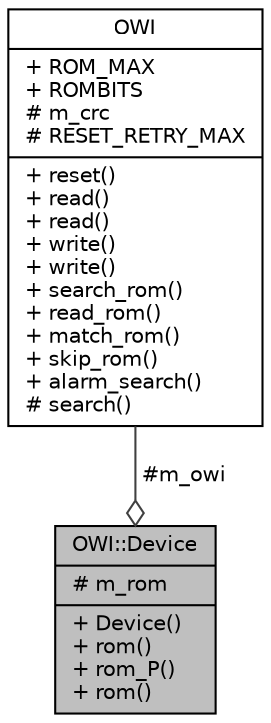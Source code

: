 digraph "OWI::Device"
{
  edge [fontname="Helvetica",fontsize="10",labelfontname="Helvetica",labelfontsize="10"];
  node [fontname="Helvetica",fontsize="10",shape=record];
  Node1 [label="{OWI::Device\n|# m_rom\l|+ Device()\l+ rom()\l+ rom_P()\l+ rom()\l}",height=0.2,width=0.4,color="black", fillcolor="grey75", style="filled", fontcolor="black"];
  Node2 -> Node1 [color="grey25",fontsize="10",style="solid",label=" #m_owi" ,arrowhead="odiamond",fontname="Helvetica"];
  Node2 [label="{OWI\n|+ ROM_MAX\l+ ROMBITS\l# m_crc\l# RESET_RETRY_MAX\l|+ reset()\l+ read()\l+ read()\l+ write()\l+ write()\l+ search_rom()\l+ read_rom()\l+ match_rom()\l+ skip_rom()\l+ alarm_search()\l# search()\l}",height=0.2,width=0.4,color="black", fillcolor="white", style="filled",URL="$d7/d90/classOWI.html"];
}
